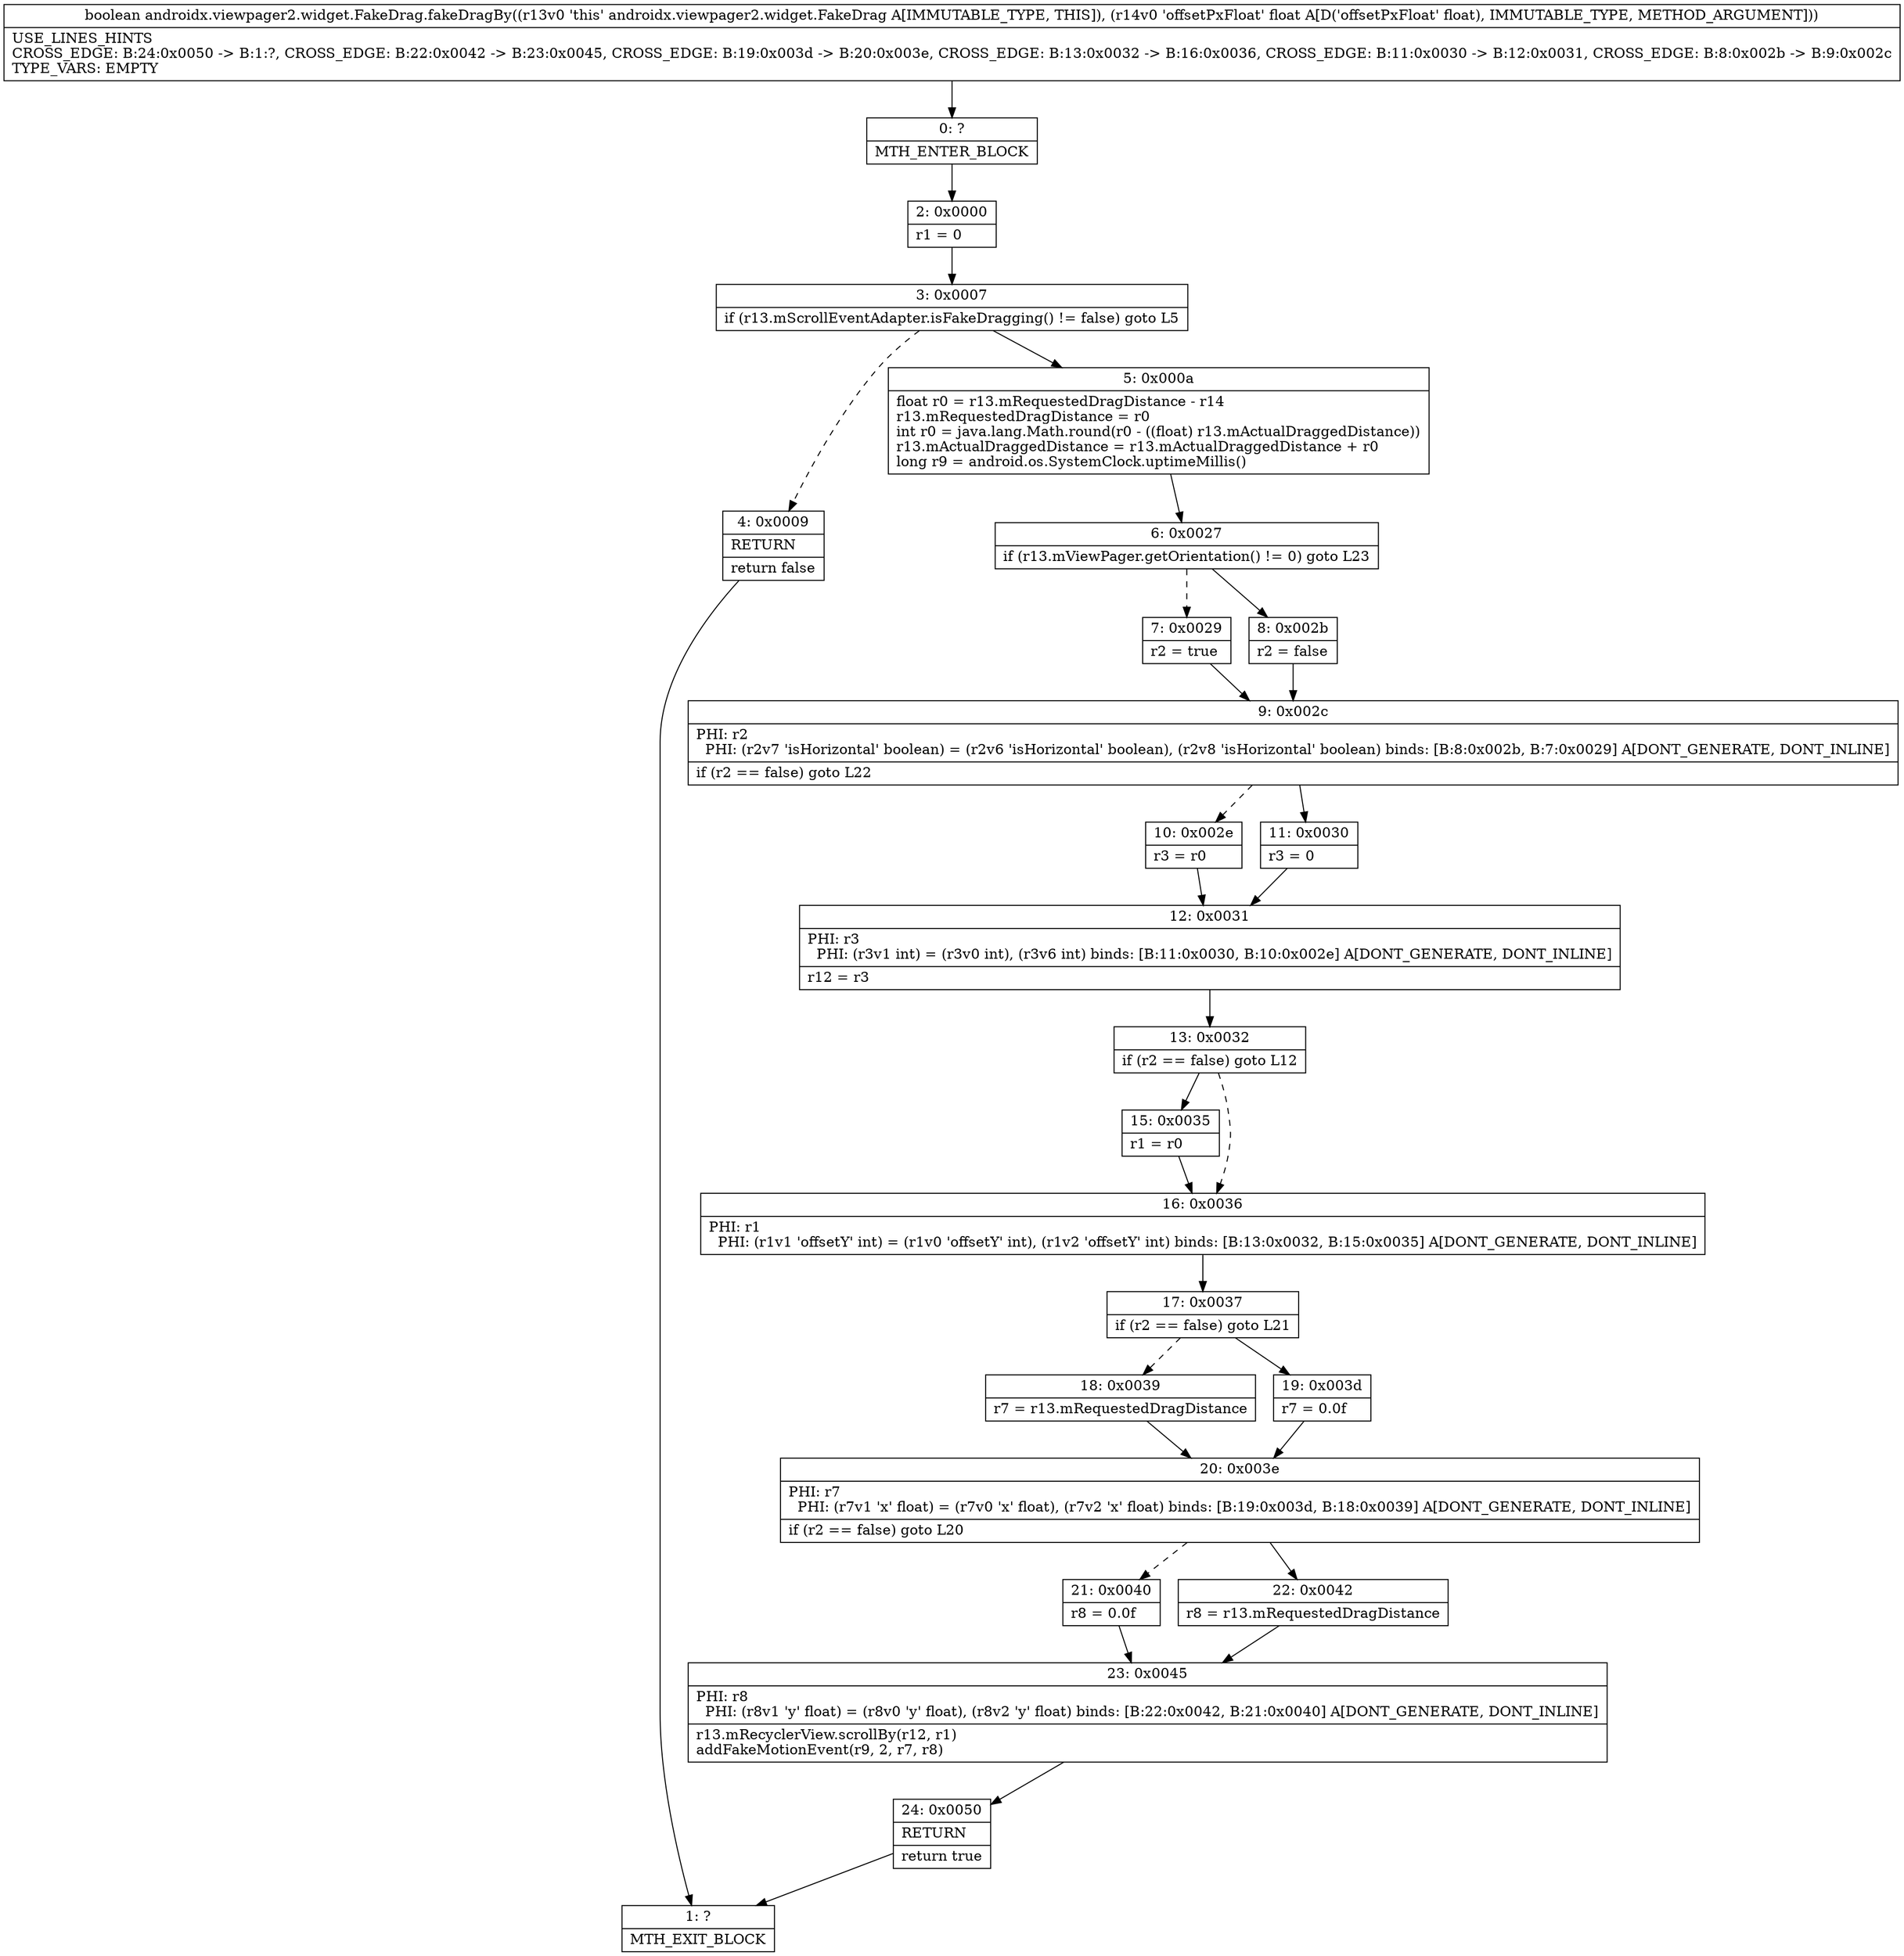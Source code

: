 digraph "CFG forandroidx.viewpager2.widget.FakeDrag.fakeDragBy(F)Z" {
Node_0 [shape=record,label="{0\:\ ?|MTH_ENTER_BLOCK\l}"];
Node_2 [shape=record,label="{2\:\ 0x0000|r1 = 0\l}"];
Node_3 [shape=record,label="{3\:\ 0x0007|if (r13.mScrollEventAdapter.isFakeDragging() != false) goto L5\l}"];
Node_4 [shape=record,label="{4\:\ 0x0009|RETURN\l|return false\l}"];
Node_1 [shape=record,label="{1\:\ ?|MTH_EXIT_BLOCK\l}"];
Node_5 [shape=record,label="{5\:\ 0x000a|float r0 = r13.mRequestedDragDistance \- r14\lr13.mRequestedDragDistance = r0\lint r0 = java.lang.Math.round(r0 \- ((float) r13.mActualDraggedDistance))\lr13.mActualDraggedDistance = r13.mActualDraggedDistance + r0\llong r9 = android.os.SystemClock.uptimeMillis()\l}"];
Node_6 [shape=record,label="{6\:\ 0x0027|if (r13.mViewPager.getOrientation() != 0) goto L23\l}"];
Node_7 [shape=record,label="{7\:\ 0x0029|r2 = true\l}"];
Node_9 [shape=record,label="{9\:\ 0x002c|PHI: r2 \l  PHI: (r2v7 'isHorizontal' boolean) = (r2v6 'isHorizontal' boolean), (r2v8 'isHorizontal' boolean) binds: [B:8:0x002b, B:7:0x0029] A[DONT_GENERATE, DONT_INLINE]\l|if (r2 == false) goto L22\l}"];
Node_10 [shape=record,label="{10\:\ 0x002e|r3 = r0\l}"];
Node_12 [shape=record,label="{12\:\ 0x0031|PHI: r3 \l  PHI: (r3v1 int) = (r3v0 int), (r3v6 int) binds: [B:11:0x0030, B:10:0x002e] A[DONT_GENERATE, DONT_INLINE]\l|r12 = r3\l}"];
Node_13 [shape=record,label="{13\:\ 0x0032|if (r2 == false) goto L12\l}"];
Node_15 [shape=record,label="{15\:\ 0x0035|r1 = r0\l}"];
Node_16 [shape=record,label="{16\:\ 0x0036|PHI: r1 \l  PHI: (r1v1 'offsetY' int) = (r1v0 'offsetY' int), (r1v2 'offsetY' int) binds: [B:13:0x0032, B:15:0x0035] A[DONT_GENERATE, DONT_INLINE]\l}"];
Node_17 [shape=record,label="{17\:\ 0x0037|if (r2 == false) goto L21\l}"];
Node_18 [shape=record,label="{18\:\ 0x0039|r7 = r13.mRequestedDragDistance\l}"];
Node_20 [shape=record,label="{20\:\ 0x003e|PHI: r7 \l  PHI: (r7v1 'x' float) = (r7v0 'x' float), (r7v2 'x' float) binds: [B:19:0x003d, B:18:0x0039] A[DONT_GENERATE, DONT_INLINE]\l|if (r2 == false) goto L20\l}"];
Node_21 [shape=record,label="{21\:\ 0x0040|r8 = 0.0f\l}"];
Node_23 [shape=record,label="{23\:\ 0x0045|PHI: r8 \l  PHI: (r8v1 'y' float) = (r8v0 'y' float), (r8v2 'y' float) binds: [B:22:0x0042, B:21:0x0040] A[DONT_GENERATE, DONT_INLINE]\l|r13.mRecyclerView.scrollBy(r12, r1)\laddFakeMotionEvent(r9, 2, r7, r8)\l}"];
Node_24 [shape=record,label="{24\:\ 0x0050|RETURN\l|return true\l}"];
Node_22 [shape=record,label="{22\:\ 0x0042|r8 = r13.mRequestedDragDistance\l}"];
Node_19 [shape=record,label="{19\:\ 0x003d|r7 = 0.0f\l}"];
Node_11 [shape=record,label="{11\:\ 0x0030|r3 = 0\l}"];
Node_8 [shape=record,label="{8\:\ 0x002b|r2 = false\l}"];
MethodNode[shape=record,label="{boolean androidx.viewpager2.widget.FakeDrag.fakeDragBy((r13v0 'this' androidx.viewpager2.widget.FakeDrag A[IMMUTABLE_TYPE, THIS]), (r14v0 'offsetPxFloat' float A[D('offsetPxFloat' float), IMMUTABLE_TYPE, METHOD_ARGUMENT]))  | USE_LINES_HINTS\lCROSS_EDGE: B:24:0x0050 \-\> B:1:?, CROSS_EDGE: B:22:0x0042 \-\> B:23:0x0045, CROSS_EDGE: B:19:0x003d \-\> B:20:0x003e, CROSS_EDGE: B:13:0x0032 \-\> B:16:0x0036, CROSS_EDGE: B:11:0x0030 \-\> B:12:0x0031, CROSS_EDGE: B:8:0x002b \-\> B:9:0x002c\lTYPE_VARS: EMPTY\l}"];
MethodNode -> Node_0;Node_0 -> Node_2;
Node_2 -> Node_3;
Node_3 -> Node_4[style=dashed];
Node_3 -> Node_5;
Node_4 -> Node_1;
Node_5 -> Node_6;
Node_6 -> Node_7[style=dashed];
Node_6 -> Node_8;
Node_7 -> Node_9;
Node_9 -> Node_10[style=dashed];
Node_9 -> Node_11;
Node_10 -> Node_12;
Node_12 -> Node_13;
Node_13 -> Node_15;
Node_13 -> Node_16[style=dashed];
Node_15 -> Node_16;
Node_16 -> Node_17;
Node_17 -> Node_18[style=dashed];
Node_17 -> Node_19;
Node_18 -> Node_20;
Node_20 -> Node_21[style=dashed];
Node_20 -> Node_22;
Node_21 -> Node_23;
Node_23 -> Node_24;
Node_24 -> Node_1;
Node_22 -> Node_23;
Node_19 -> Node_20;
Node_11 -> Node_12;
Node_8 -> Node_9;
}

